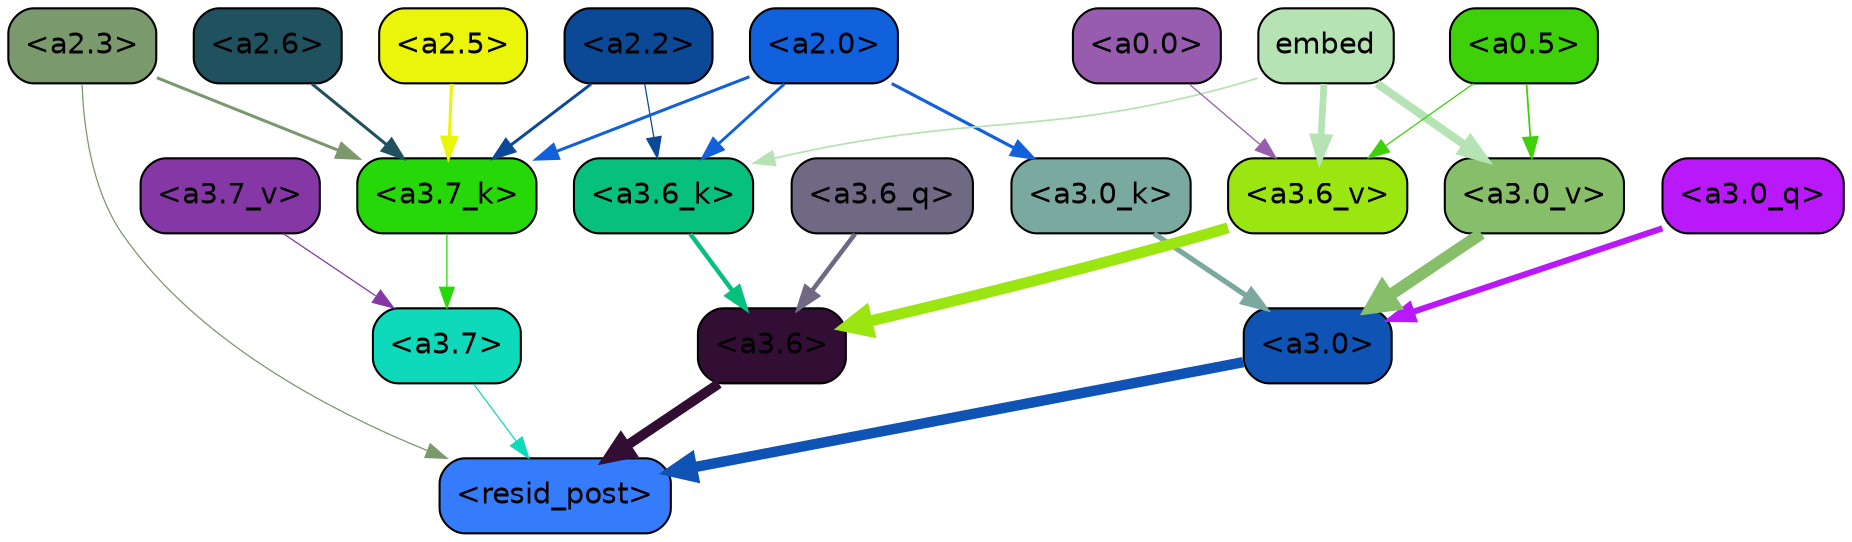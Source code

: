 strict digraph "" {
	graph [bgcolor=transparent,
		layout=dot,
		overlap=false,
		splines=true
	];
	"<a3.7>"	[color=black,
		fillcolor="#0fd9bb",
		fontname=Helvetica,
		shape=box,
		style="filled, rounded"];
	"<resid_post>"	[color=black,
		fillcolor="#347cfc",
		fontname=Helvetica,
		shape=box,
		style="filled, rounded"];
	"<a3.7>" -> "<resid_post>"	[color="#0fd9bb",
		penwidth=0.6];
	"<a3.6>"	[color=black,
		fillcolor="#320d34",
		fontname=Helvetica,
		shape=box,
		style="filled, rounded"];
	"<a3.6>" -> "<resid_post>"	[color="#320d34",
		penwidth=4.749041676521301];
	"<a3.0>"	[color=black,
		fillcolor="#0f54b5",
		fontname=Helvetica,
		shape=box,
		style="filled, rounded"];
	"<a3.0>" -> "<resid_post>"	[color="#0f54b5",
		penwidth=5.004215121269226];
	"<a2.3>"	[color=black,
		fillcolor="#7a996c",
		fontname=Helvetica,
		shape=box,
		style="filled, rounded"];
	"<a2.3>" -> "<resid_post>"	[color="#7a996c",
		penwidth=0.6];
	"<a3.7_k>"	[color=black,
		fillcolor="#27d808",
		fontname=Helvetica,
		shape=box,
		style="filled, rounded"];
	"<a2.3>" -> "<a3.7_k>"	[color="#7a996c",
		penwidth=1.4559586644172668];
	"<a3.6_q>"	[color=black,
		fillcolor="#6f6984",
		fontname=Helvetica,
		shape=box,
		style="filled, rounded"];
	"<a3.6_q>" -> "<a3.6>"	[color="#6f6984",
		penwidth=2.199681341648102];
	"<a3.0_q>"	[color=black,
		fillcolor="#b919f8",
		fontname=Helvetica,
		shape=box,
		style="filled, rounded"];
	"<a3.0_q>" -> "<a3.0>"	[color="#b919f8",
		penwidth=2.9459195733070374];
	"<a3.7_k>" -> "<a3.7>"	[color="#27d808",
		penwidth=0.6];
	"<a3.6_k>"	[color=black,
		fillcolor="#07c07d",
		fontname=Helvetica,
		shape=box,
		style="filled, rounded"];
	"<a3.6_k>" -> "<a3.6>"	[color="#07c07d",
		penwidth=2.13908451795578];
	"<a3.0_k>"	[color=black,
		fillcolor="#7aaa9f",
		fontname=Helvetica,
		shape=box,
		style="filled, rounded"];
	"<a3.0_k>" -> "<a3.0>"	[color="#7aaa9f",
		penwidth=2.520303964614868];
	"<a3.7_v>"	[color=black,
		fillcolor="#8538a5",
		fontname=Helvetica,
		shape=box,
		style="filled, rounded"];
	"<a3.7_v>" -> "<a3.7>"	[color="#8538a5",
		penwidth=0.6];
	"<a3.6_v>"	[color=black,
		fillcolor="#9be510",
		fontname=Helvetica,
		shape=box,
		style="filled, rounded"];
	"<a3.6_v>" -> "<a3.6>"	[color="#9be510",
		penwidth=5.297133803367615];
	"<a3.0_v>"	[color=black,
		fillcolor="#87be6a",
		fontname=Helvetica,
		shape=box,
		style="filled, rounded"];
	"<a3.0_v>" -> "<a3.0>"	[color="#87be6a",
		penwidth=5.680712580680847];
	"<a2.6>"	[color=black,
		fillcolor="#1f515f",
		fontname=Helvetica,
		shape=box,
		style="filled, rounded"];
	"<a2.6>" -> "<a3.7_k>"	[color="#1f515f",
		penwidth=1.468173325061798];
	"<a2.5>"	[color=black,
		fillcolor="#ebf509",
		fontname=Helvetica,
		shape=box,
		style="filled, rounded"];
	"<a2.5>" -> "<a3.7_k>"	[color="#ebf509",
		penwidth=1.457568109035492];
	"<a2.2>"	[color=black,
		fillcolor="#0b4895",
		fontname=Helvetica,
		shape=box,
		style="filled, rounded"];
	"<a2.2>" -> "<a3.7_k>"	[color="#0b4895",
		penwidth=1.4199435114860535];
	"<a2.2>" -> "<a3.6_k>"	[color="#0b4895",
		penwidth=0.6];
	"<a2.0>"	[color=black,
		fillcolor="#1160dc",
		fontname=Helvetica,
		shape=box,
		style="filled, rounded"];
	"<a2.0>" -> "<a3.7_k>"	[color="#1160dc",
		penwidth=1.4582423567771912];
	"<a2.0>" -> "<a3.6_k>"	[color="#1160dc",
		penwidth=1.3792681694030762];
	"<a2.0>" -> "<a3.0_k>"	[color="#1160dc",
		penwidth=1.5433646440505981];
	embed	[color=black,
		fillcolor="#b6e3b3",
		fontname=Helvetica,
		shape=box,
		style="filled, rounded"];
	embed -> "<a3.6_k>"	[color="#b6e3b3",
		penwidth=0.8273519277572632];
	embed -> "<a3.6_v>"	[color="#b6e3b3",
		penwidth=3.2414157912135124];
	embed -> "<a3.0_v>"	[color="#b6e3b3",
		penwidth=3.929257571697235];
	"<a0.5>"	[color=black,
		fillcolor="#3ed009",
		fontname=Helvetica,
		shape=box,
		style="filled, rounded"];
	"<a0.5>" -> "<a3.6_v>"	[color="#3ed009",
		penwidth=0.6];
	"<a0.5>" -> "<a3.0_v>"	[color="#3ed009",
		penwidth=0.8535017371177673];
	"<a0.0>"	[color=black,
		fillcolor="#975cad",
		fontname=Helvetica,
		shape=box,
		style="filled, rounded"];
	"<a0.0>" -> "<a3.6_v>"	[color="#975cad",
		penwidth=0.6];
}
